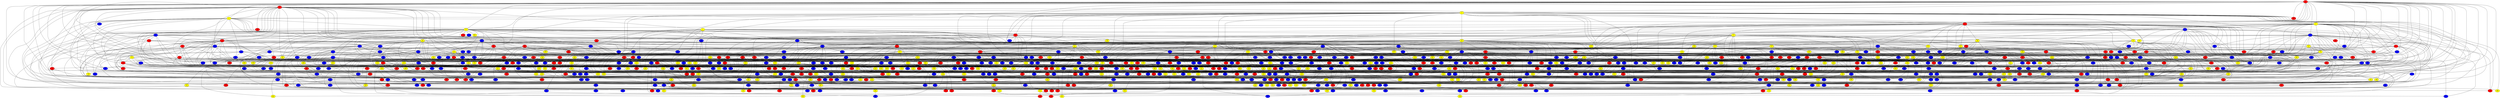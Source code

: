 graph {
0 [style = filled fillcolor = red];
1 [style = filled fillcolor = red];
2 [style = filled fillcolor = yellow];
3 [style = filled fillcolor = red];
4 [style = filled fillcolor = yellow];
5 [style = filled fillcolor = yellow];
6 [style = filled fillcolor = yellow];
7 [style = filled fillcolor = yellow];
8 [style = filled fillcolor = red];
9 [style = filled fillcolor = yellow];
10 [style = filled fillcolor = red];
11 [style = filled fillcolor = blue];
12 [style = filled fillcolor = blue];
13 [style = filled fillcolor = blue];
14 [style = filled fillcolor = yellow];
15 [style = filled fillcolor = blue];
16 [style = filled fillcolor = yellow];
17 [style = filled fillcolor = yellow];
18 [style = filled fillcolor = yellow];
19 [style = filled fillcolor = blue];
20 [style = filled fillcolor = blue];
21 [style = filled fillcolor = red];
22 [style = filled fillcolor = blue];
23 [style = filled fillcolor = blue];
24 [style = filled fillcolor = yellow];
25 [style = filled fillcolor = yellow];
26 [style = filled fillcolor = blue];
27 [style = filled fillcolor = red];
28 [style = filled fillcolor = blue];
29 [style = filled fillcolor = yellow];
30 [style = filled fillcolor = red];
31 [style = filled fillcolor = yellow];
32 [style = filled fillcolor = blue];
33 [style = filled fillcolor = red];
34 [style = filled fillcolor = blue];
35 [style = filled fillcolor = blue];
36 [style = filled fillcolor = red];
37 [style = filled fillcolor = red];
38 [style = filled fillcolor = red];
39 [style = filled fillcolor = red];
40 [style = filled fillcolor = red];
41 [style = filled fillcolor = red];
42 [style = filled fillcolor = blue];
43 [style = filled fillcolor = yellow];
44 [style = filled fillcolor = blue];
45 [style = filled fillcolor = red];
46 [style = filled fillcolor = yellow];
47 [style = filled fillcolor = red];
48 [style = filled fillcolor = blue];
49 [style = filled fillcolor = blue];
50 [style = filled fillcolor = blue];
51 [style = filled fillcolor = red];
52 [style = filled fillcolor = yellow];
53 [style = filled fillcolor = yellow];
54 [style = filled fillcolor = yellow];
55 [style = filled fillcolor = red];
56 [style = filled fillcolor = blue];
57 [style = filled fillcolor = yellow];
58 [style = filled fillcolor = blue];
59 [style = filled fillcolor = blue];
60 [style = filled fillcolor = blue];
61 [style = filled fillcolor = blue];
62 [style = filled fillcolor = blue];
63 [style = filled fillcolor = red];
64 [style = filled fillcolor = blue];
65 [style = filled fillcolor = blue];
66 [style = filled fillcolor = red];
67 [style = filled fillcolor = blue];
68 [style = filled fillcolor = red];
69 [style = filled fillcolor = red];
70 [style = filled fillcolor = blue];
71 [style = filled fillcolor = red];
72 [style = filled fillcolor = red];
73 [style = filled fillcolor = yellow];
74 [style = filled fillcolor = blue];
75 [style = filled fillcolor = blue];
76 [style = filled fillcolor = blue];
77 [style = filled fillcolor = red];
78 [style = filled fillcolor = blue];
79 [style = filled fillcolor = yellow];
80 [style = filled fillcolor = red];
81 [style = filled fillcolor = yellow];
82 [style = filled fillcolor = blue];
83 [style = filled fillcolor = blue];
84 [style = filled fillcolor = blue];
85 [style = filled fillcolor = yellow];
86 [style = filled fillcolor = red];
87 [style = filled fillcolor = blue];
88 [style = filled fillcolor = yellow];
89 [style = filled fillcolor = blue];
90 [style = filled fillcolor = blue];
91 [style = filled fillcolor = red];
92 [style = filled fillcolor = yellow];
93 [style = filled fillcolor = blue];
94 [style = filled fillcolor = red];
95 [style = filled fillcolor = yellow];
96 [style = filled fillcolor = red];
97 [style = filled fillcolor = blue];
98 [style = filled fillcolor = red];
99 [style = filled fillcolor = yellow];
100 [style = filled fillcolor = yellow];
101 [style = filled fillcolor = red];
102 [style = filled fillcolor = red];
103 [style = filled fillcolor = red];
104 [style = filled fillcolor = red];
105 [style = filled fillcolor = red];
106 [style = filled fillcolor = blue];
107 [style = filled fillcolor = blue];
108 [style = filled fillcolor = red];
109 [style = filled fillcolor = yellow];
110 [style = filled fillcolor = red];
111 [style = filled fillcolor = blue];
112 [style = filled fillcolor = blue];
113 [style = filled fillcolor = yellow];
114 [style = filled fillcolor = yellow];
115 [style = filled fillcolor = blue];
116 [style = filled fillcolor = red];
117 [style = filled fillcolor = red];
118 [style = filled fillcolor = red];
119 [style = filled fillcolor = blue];
120 [style = filled fillcolor = yellow];
121 [style = filled fillcolor = yellow];
122 [style = filled fillcolor = red];
123 [style = filled fillcolor = blue];
124 [style = filled fillcolor = blue];
125 [style = filled fillcolor = blue];
126 [style = filled fillcolor = yellow];
127 [style = filled fillcolor = yellow];
128 [style = filled fillcolor = red];
129 [style = filled fillcolor = yellow];
130 [style = filled fillcolor = yellow];
131 [style = filled fillcolor = red];
132 [style = filled fillcolor = blue];
133 [style = filled fillcolor = blue];
134 [style = filled fillcolor = red];
135 [style = filled fillcolor = blue];
136 [style = filled fillcolor = yellow];
137 [style = filled fillcolor = blue];
138 [style = filled fillcolor = blue];
139 [style = filled fillcolor = blue];
140 [style = filled fillcolor = red];
141 [style = filled fillcolor = yellow];
142 [style = filled fillcolor = red];
143 [style = filled fillcolor = blue];
144 [style = filled fillcolor = red];
145 [style = filled fillcolor = red];
146 [style = filled fillcolor = yellow];
147 [style = filled fillcolor = blue];
148 [style = filled fillcolor = red];
149 [style = filled fillcolor = blue];
150 [style = filled fillcolor = yellow];
151 [style = filled fillcolor = blue];
152 [style = filled fillcolor = yellow];
153 [style = filled fillcolor = red];
154 [style = filled fillcolor = yellow];
155 [style = filled fillcolor = red];
156 [style = filled fillcolor = blue];
157 [style = filled fillcolor = yellow];
158 [style = filled fillcolor = blue];
159 [style = filled fillcolor = blue];
160 [style = filled fillcolor = red];
161 [style = filled fillcolor = red];
162 [style = filled fillcolor = blue];
163 [style = filled fillcolor = red];
164 [style = filled fillcolor = blue];
165 [style = filled fillcolor = yellow];
166 [style = filled fillcolor = red];
167 [style = filled fillcolor = red];
168 [style = filled fillcolor = blue];
169 [style = filled fillcolor = blue];
170 [style = filled fillcolor = blue];
171 [style = filled fillcolor = red];
172 [style = filled fillcolor = blue];
173 [style = filled fillcolor = blue];
174 [style = filled fillcolor = blue];
175 [style = filled fillcolor = red];
176 [style = filled fillcolor = yellow];
177 [style = filled fillcolor = blue];
178 [style = filled fillcolor = yellow];
179 [style = filled fillcolor = red];
180 [style = filled fillcolor = blue];
181 [style = filled fillcolor = red];
182 [style = filled fillcolor = blue];
183 [style = filled fillcolor = yellow];
184 [style = filled fillcolor = blue];
185 [style = filled fillcolor = red];
186 [style = filled fillcolor = red];
187 [style = filled fillcolor = yellow];
188 [style = filled fillcolor = blue];
189 [style = filled fillcolor = yellow];
190 [style = filled fillcolor = red];
191 [style = filled fillcolor = blue];
192 [style = filled fillcolor = blue];
193 [style = filled fillcolor = yellow];
194 [style = filled fillcolor = blue];
195 [style = filled fillcolor = blue];
196 [style = filled fillcolor = yellow];
197 [style = filled fillcolor = blue];
198 [style = filled fillcolor = blue];
199 [style = filled fillcolor = red];
200 [style = filled fillcolor = blue];
201 [style = filled fillcolor = yellow];
202 [style = filled fillcolor = yellow];
203 [style = filled fillcolor = blue];
204 [style = filled fillcolor = blue];
205 [style = filled fillcolor = red];
206 [style = filled fillcolor = red];
207 [style = filled fillcolor = yellow];
208 [style = filled fillcolor = yellow];
209 [style = filled fillcolor = blue];
210 [style = filled fillcolor = red];
211 [style = filled fillcolor = red];
212 [style = filled fillcolor = blue];
213 [style = filled fillcolor = blue];
214 [style = filled fillcolor = yellow];
215 [style = filled fillcolor = red];
216 [style = filled fillcolor = red];
217 [style = filled fillcolor = yellow];
218 [style = filled fillcolor = yellow];
219 [style = filled fillcolor = red];
220 [style = filled fillcolor = yellow];
221 [style = filled fillcolor = yellow];
222 [style = filled fillcolor = red];
223 [style = filled fillcolor = red];
224 [style = filled fillcolor = blue];
225 [style = filled fillcolor = red];
226 [style = filled fillcolor = yellow];
227 [style = filled fillcolor = blue];
228 [style = filled fillcolor = yellow];
229 [style = filled fillcolor = red];
230 [style = filled fillcolor = yellow];
231 [style = filled fillcolor = red];
232 [style = filled fillcolor = red];
233 [style = filled fillcolor = red];
234 [style = filled fillcolor = red];
235 [style = filled fillcolor = red];
236 [style = filled fillcolor = yellow];
237 [style = filled fillcolor = blue];
238 [style = filled fillcolor = red];
239 [style = filled fillcolor = yellow];
240 [style = filled fillcolor = blue];
241 [style = filled fillcolor = blue];
242 [style = filled fillcolor = yellow];
243 [style = filled fillcolor = blue];
244 [style = filled fillcolor = blue];
245 [style = filled fillcolor = yellow];
246 [style = filled fillcolor = blue];
247 [style = filled fillcolor = yellow];
248 [style = filled fillcolor = blue];
249 [style = filled fillcolor = blue];
250 [style = filled fillcolor = blue];
251 [style = filled fillcolor = blue];
252 [style = filled fillcolor = yellow];
253 [style = filled fillcolor = red];
254 [style = filled fillcolor = blue];
255 [style = filled fillcolor = yellow];
256 [style = filled fillcolor = blue];
257 [style = filled fillcolor = red];
258 [style = filled fillcolor = red];
259 [style = filled fillcolor = blue];
260 [style = filled fillcolor = yellow];
261 [style = filled fillcolor = yellow];
262 [style = filled fillcolor = red];
263 [style = filled fillcolor = red];
264 [style = filled fillcolor = yellow];
265 [style = filled fillcolor = blue];
266 [style = filled fillcolor = red];
267 [style = filled fillcolor = blue];
268 [style = filled fillcolor = blue];
269 [style = filled fillcolor = blue];
270 [style = filled fillcolor = yellow];
271 [style = filled fillcolor = blue];
272 [style = filled fillcolor = red];
273 [style = filled fillcolor = blue];
274 [style = filled fillcolor = red];
275 [style = filled fillcolor = blue];
276 [style = filled fillcolor = blue];
277 [style = filled fillcolor = blue];
278 [style = filled fillcolor = blue];
279 [style = filled fillcolor = blue];
280 [style = filled fillcolor = yellow];
281 [style = filled fillcolor = red];
282 [style = filled fillcolor = yellow];
283 [style = filled fillcolor = blue];
284 [style = filled fillcolor = blue];
285 [style = filled fillcolor = blue];
286 [style = filled fillcolor = blue];
287 [style = filled fillcolor = blue];
288 [style = filled fillcolor = blue];
289 [style = filled fillcolor = yellow];
290 [style = filled fillcolor = yellow];
291 [style = filled fillcolor = blue];
292 [style = filled fillcolor = yellow];
293 [style = filled fillcolor = blue];
294 [style = filled fillcolor = red];
295 [style = filled fillcolor = blue];
296 [style = filled fillcolor = red];
297 [style = filled fillcolor = blue];
298 [style = filled fillcolor = red];
299 [style = filled fillcolor = yellow];
300 [style = filled fillcolor = blue];
301 [style = filled fillcolor = blue];
302 [style = filled fillcolor = yellow];
303 [style = filled fillcolor = red];
304 [style = filled fillcolor = yellow];
305 [style = filled fillcolor = yellow];
306 [style = filled fillcolor = blue];
307 [style = filled fillcolor = red];
308 [style = filled fillcolor = red];
309 [style = filled fillcolor = blue];
310 [style = filled fillcolor = red];
311 [style = filled fillcolor = blue];
312 [style = filled fillcolor = yellow];
313 [style = filled fillcolor = red];
314 [style = filled fillcolor = red];
315 [style = filled fillcolor = yellow];
316 [style = filled fillcolor = blue];
317 [style = filled fillcolor = blue];
318 [style = filled fillcolor = yellow];
319 [style = filled fillcolor = blue];
320 [style = filled fillcolor = red];
321 [style = filled fillcolor = red];
322 [style = filled fillcolor = yellow];
323 [style = filled fillcolor = blue];
324 [style = filled fillcolor = yellow];
325 [style = filled fillcolor = blue];
326 [style = filled fillcolor = red];
327 [style = filled fillcolor = blue];
328 [style = filled fillcolor = blue];
329 [style = filled fillcolor = yellow];
330 [style = filled fillcolor = yellow];
331 [style = filled fillcolor = yellow];
332 [style = filled fillcolor = blue];
333 [style = filled fillcolor = blue];
334 [style = filled fillcolor = red];
335 [style = filled fillcolor = blue];
336 [style = filled fillcolor = red];
337 [style = filled fillcolor = blue];
338 [style = filled fillcolor = red];
339 [style = filled fillcolor = yellow];
340 [style = filled fillcolor = yellow];
341 [style = filled fillcolor = blue];
342 [style = filled fillcolor = yellow];
343 [style = filled fillcolor = red];
344 [style = filled fillcolor = red];
345 [style = filled fillcolor = blue];
346 [style = filled fillcolor = yellow];
347 [style = filled fillcolor = blue];
348 [style = filled fillcolor = red];
349 [style = filled fillcolor = red];
350 [style = filled fillcolor = red];
351 [style = filled fillcolor = yellow];
352 [style = filled fillcolor = yellow];
353 [style = filled fillcolor = red];
354 [style = filled fillcolor = blue];
355 [style = filled fillcolor = red];
356 [style = filled fillcolor = yellow];
357 [style = filled fillcolor = yellow];
358 [style = filled fillcolor = red];
359 [style = filled fillcolor = yellow];
360 [style = filled fillcolor = red];
361 [style = filled fillcolor = red];
362 [style = filled fillcolor = blue];
363 [style = filled fillcolor = red];
364 [style = filled fillcolor = blue];
365 [style = filled fillcolor = blue];
366 [style = filled fillcolor = yellow];
367 [style = filled fillcolor = blue];
368 [style = filled fillcolor = blue];
369 [style = filled fillcolor = red];
370 [style = filled fillcolor = yellow];
371 [style = filled fillcolor = blue];
372 [style = filled fillcolor = yellow];
373 [style = filled fillcolor = blue];
374 [style = filled fillcolor = blue];
375 [style = filled fillcolor = red];
376 [style = filled fillcolor = blue];
377 [style = filled fillcolor = blue];
378 [style = filled fillcolor = blue];
379 [style = filled fillcolor = blue];
380 [style = filled fillcolor = blue];
381 [style = filled fillcolor = blue];
382 [style = filled fillcolor = blue];
383 [style = filled fillcolor = blue];
384 [style = filled fillcolor = blue];
385 [style = filled fillcolor = blue];
386 [style = filled fillcolor = red];
387 [style = filled fillcolor = red];
388 [style = filled fillcolor = blue];
389 [style = filled fillcolor = yellow];
390 [style = filled fillcolor = blue];
391 [style = filled fillcolor = red];
392 [style = filled fillcolor = yellow];
393 [style = filled fillcolor = yellow];
394 [style = filled fillcolor = red];
395 [style = filled fillcolor = blue];
396 [style = filled fillcolor = red];
397 [style = filled fillcolor = yellow];
398 [style = filled fillcolor = yellow];
399 [style = filled fillcolor = blue];
400 [style = filled fillcolor = yellow];
401 [style = filled fillcolor = blue];
402 [style = filled fillcolor = yellow];
403 [style = filled fillcolor = blue];
404 [style = filled fillcolor = blue];
405 [style = filled fillcolor = blue];
406 [style = filled fillcolor = red];
407 [style = filled fillcolor = red];
408 [style = filled fillcolor = yellow];
409 [style = filled fillcolor = blue];
410 [style = filled fillcolor = yellow];
411 [style = filled fillcolor = red];
412 [style = filled fillcolor = red];
413 [style = filled fillcolor = red];
414 [style = filled fillcolor = yellow];
415 [style = filled fillcolor = yellow];
416 [style = filled fillcolor = red];
417 [style = filled fillcolor = blue];
418 [style = filled fillcolor = blue];
419 [style = filled fillcolor = red];
420 [style = filled fillcolor = yellow];
421 [style = filled fillcolor = blue];
422 [style = filled fillcolor = yellow];
423 [style = filled fillcolor = blue];
424 [style = filled fillcolor = blue];
425 [style = filled fillcolor = blue];
426 [style = filled fillcolor = blue];
427 [style = filled fillcolor = blue];
428 [style = filled fillcolor = blue];
429 [style = filled fillcolor = blue];
430 [style = filled fillcolor = red];
431 [style = filled fillcolor = yellow];
432 [style = filled fillcolor = yellow];
433 [style = filled fillcolor = red];
434 [style = filled fillcolor = red];
435 [style = filled fillcolor = yellow];
436 [style = filled fillcolor = blue];
437 [style = filled fillcolor = red];
438 [style = filled fillcolor = blue];
439 [style = filled fillcolor = blue];
440 [style = filled fillcolor = blue];
441 [style = filled fillcolor = red];
442 [style = filled fillcolor = blue];
443 [style = filled fillcolor = red];
444 [style = filled fillcolor = yellow];
445 [style = filled fillcolor = blue];
446 [style = filled fillcolor = red];
447 [style = filled fillcolor = blue];
448 [style = filled fillcolor = red];
449 [style = filled fillcolor = blue];
450 [style = filled fillcolor = red];
451 [style = filled fillcolor = blue];
452 [style = filled fillcolor = red];
453 [style = filled fillcolor = blue];
454 [style = filled fillcolor = yellow];
455 [style = filled fillcolor = red];
456 [style = filled fillcolor = blue];
457 [style = filled fillcolor = red];
458 [style = filled fillcolor = yellow];
459 [style = filled fillcolor = blue];
460 [style = filled fillcolor = yellow];
461 [style = filled fillcolor = blue];
462 [style = filled fillcolor = blue];
463 [style = filled fillcolor = blue];
464 [style = filled fillcolor = blue];
465 [style = filled fillcolor = yellow];
466 [style = filled fillcolor = blue];
467 [style = filled fillcolor = yellow];
468 [style = filled fillcolor = blue];
469 [style = filled fillcolor = yellow];
470 [style = filled fillcolor = blue];
471 [style = filled fillcolor = blue];
472 [style = filled fillcolor = blue];
473 [style = filled fillcolor = blue];
474 [style = filled fillcolor = blue];
475 [style = filled fillcolor = blue];
476 [style = filled fillcolor = yellow];
477 [style = filled fillcolor = yellow];
478 [style = filled fillcolor = blue];
479 [style = filled fillcolor = blue];
480 [style = filled fillcolor = yellow];
481 [style = filled fillcolor = blue];
482 [style = filled fillcolor = blue];
483 [style = filled fillcolor = yellow];
484 [style = filled fillcolor = blue];
485 [style = filled fillcolor = blue];
486 [style = filled fillcolor = blue];
487 [style = filled fillcolor = blue];
488 [style = filled fillcolor = red];
489 [style = filled fillcolor = blue];
490 [style = filled fillcolor = blue];
491 [style = filled fillcolor = yellow];
492 [style = filled fillcolor = yellow];
493 [style = filled fillcolor = red];
494 [style = filled fillcolor = blue];
495 [style = filled fillcolor = yellow];
496 [style = filled fillcolor = blue];
497 [style = filled fillcolor = blue];
498 [style = filled fillcolor = red];
499 [style = filled fillcolor = blue];
500 [style = filled fillcolor = yellow];
501 [style = filled fillcolor = blue];
502 [style = filled fillcolor = yellow];
503 [style = filled fillcolor = red];
504 [style = filled fillcolor = yellow];
505 [style = filled fillcolor = yellow];
506 [style = filled fillcolor = yellow];
507 [style = filled fillcolor = yellow];
508 [style = filled fillcolor = blue];
509 [style = filled fillcolor = blue];
510 [style = filled fillcolor = blue];
511 [style = filled fillcolor = yellow];
512 [style = filled fillcolor = yellow];
513 [style = filled fillcolor = blue];
514 [style = filled fillcolor = blue];
515 [style = filled fillcolor = yellow];
516 [style = filled fillcolor = red];
517 [style = filled fillcolor = blue];
518 [style = filled fillcolor = blue];
519 [style = filled fillcolor = blue];
520 [style = filled fillcolor = blue];
521 [style = filled fillcolor = yellow];
522 [style = filled fillcolor = yellow];
523 [style = filled fillcolor = blue];
524 [style = filled fillcolor = yellow];
525 [style = filled fillcolor = red];
526 [style = filled fillcolor = red];
527 [style = filled fillcolor = yellow];
528 [style = filled fillcolor = yellow];
529 [style = filled fillcolor = blue];
530 [style = filled fillcolor = red];
531 [style = filled fillcolor = yellow];
532 [style = filled fillcolor = blue];
533 [style = filled fillcolor = blue];
534 [style = filled fillcolor = red];
535 [style = filled fillcolor = red];
536 [style = filled fillcolor = yellow];
537 [style = filled fillcolor = yellow];
538 [style = filled fillcolor = red];
539 [style = filled fillcolor = red];
540 [style = filled fillcolor = blue];
541 [style = filled fillcolor = yellow];
542 [style = filled fillcolor = blue];
543 [style = filled fillcolor = yellow];
544 [style = filled fillcolor = yellow];
545 [style = filled fillcolor = blue];
546 [style = filled fillcolor = blue];
547 [style = filled fillcolor = blue];
548 [style = filled fillcolor = blue];
549 [style = filled fillcolor = red];
550 [style = filled fillcolor = blue];
551 [style = filled fillcolor = red];
552 [style = filled fillcolor = blue];
553 [style = filled fillcolor = blue];
554 [style = filled fillcolor = red];
555 [style = filled fillcolor = blue];
556 [style = filled fillcolor = blue];
557 [style = filled fillcolor = yellow];
558 [style = filled fillcolor = blue];
559 [style = filled fillcolor = red];
560 [style = filled fillcolor = blue];
561 [style = filled fillcolor = yellow];
562 [style = filled fillcolor = blue];
563 [style = filled fillcolor = blue];
564 [style = filled fillcolor = blue];
565 [style = filled fillcolor = yellow];
566 [style = filled fillcolor = yellow];
567 [style = filled fillcolor = blue];
568 [style = filled fillcolor = yellow];
569 [style = filled fillcolor = blue];
570 [style = filled fillcolor = blue];
571 [style = filled fillcolor = red];
572 [style = filled fillcolor = blue];
573 [style = filled fillcolor = blue];
574 [style = filled fillcolor = blue];
575 [style = filled fillcolor = blue];
576 [style = filled fillcolor = blue];
577 [style = filled fillcolor = blue];
578 [style = filled fillcolor = red];
579 [style = filled fillcolor = yellow];
580 [style = filled fillcolor = blue];
581 [style = filled fillcolor = yellow];
582 [style = filled fillcolor = blue];
583 [style = filled fillcolor = red];
584 [style = filled fillcolor = red];
585 [style = filled fillcolor = blue];
586 [style = filled fillcolor = yellow];
587 [style = filled fillcolor = red];
588 [style = filled fillcolor = red];
589 [style = filled fillcolor = red];
590 [style = filled fillcolor = blue];
591 [style = filled fillcolor = blue];
592 [style = filled fillcolor = blue];
593 [style = filled fillcolor = red];
594 [style = filled fillcolor = blue];
595 [style = filled fillcolor = red];
596 [style = filled fillcolor = blue];
597 [style = filled fillcolor = blue];
598 [style = filled fillcolor = red];
599 [style = filled fillcolor = yellow];
600 [style = filled fillcolor = blue];
601 [style = filled fillcolor = yellow];
602 [style = filled fillcolor = yellow];
603 [style = filled fillcolor = blue];
604 [style = filled fillcolor = yellow];
605 [style = filled fillcolor = blue];
606 [style = filled fillcolor = blue];
607 [style = filled fillcolor = blue];
608 [style = filled fillcolor = red];
609 [style = filled fillcolor = blue];
610 [style = filled fillcolor = blue];
611 [style = filled fillcolor = blue];
612 [style = filled fillcolor = yellow];
613 [style = filled fillcolor = red];
614 [style = filled fillcolor = blue];
615 [style = filled fillcolor = yellow];
616 [style = filled fillcolor = blue];
617 [style = filled fillcolor = blue];
618 [style = filled fillcolor = red];
619 [style = filled fillcolor = yellow];
620 [style = filled fillcolor = red];
621 [style = filled fillcolor = yellow];
622 [style = filled fillcolor = blue];
623 [style = filled fillcolor = red];
624 [style = filled fillcolor = yellow];
625 [style = filled fillcolor = blue];
626 [style = filled fillcolor = yellow];
627 [style = filled fillcolor = red];
628 [style = filled fillcolor = red];
629 [style = filled fillcolor = blue];
630 [style = filled fillcolor = yellow];
631 [style = filled fillcolor = red];
632 [style = filled fillcolor = blue];
633 [style = filled fillcolor = yellow];
634 [style = filled fillcolor = red];
635 [style = filled fillcolor = blue];
636 [style = filled fillcolor = red];
637 [style = filled fillcolor = blue];
638 [style = filled fillcolor = yellow];
639 [style = filled fillcolor = red];
640 [style = filled fillcolor = red];
641 [style = filled fillcolor = yellow];
642 [style = filled fillcolor = blue];
643 [style = filled fillcolor = yellow];
644 [style = filled fillcolor = red];
645 [style = filled fillcolor = blue];
646 [style = filled fillcolor = blue];
647 [style = filled fillcolor = yellow];
648 [style = filled fillcolor = blue];
649 [style = filled fillcolor = red];
650 [style = filled fillcolor = yellow];
651 [style = filled fillcolor = blue];
652 [style = filled fillcolor = red];
653 [style = filled fillcolor = blue];
654 [style = filled fillcolor = blue];
655 [style = filled fillcolor = yellow];
656 [style = filled fillcolor = red];
657 [style = filled fillcolor = blue];
658 [style = filled fillcolor = blue];
659 [style = filled fillcolor = blue];
660 [style = filled fillcolor = blue];
661 [style = filled fillcolor = yellow];
662 [style = filled fillcolor = blue];
663 [style = filled fillcolor = yellow];
664 [style = filled fillcolor = blue];
665 [style = filled fillcolor = yellow];
666 [style = filled fillcolor = blue];
667 [style = filled fillcolor = blue];
668 [style = filled fillcolor = red];
669 [style = filled fillcolor = yellow];
670 [style = filled fillcolor = blue];
671 [style = filled fillcolor = red];
672 [style = filled fillcolor = yellow];
673 [style = filled fillcolor = red];
674 [style = filled fillcolor = red];
675 [style = filled fillcolor = yellow];
676 [style = filled fillcolor = red];
677 [style = filled fillcolor = blue];
678 [style = filled fillcolor = red];
679 [style = filled fillcolor = yellow];
680 [style = filled fillcolor = blue];
681 [style = filled fillcolor = red];
682 [style = filled fillcolor = red];
683 [style = filled fillcolor = red];
684 [style = filled fillcolor = yellow];
685 [style = filled fillcolor = yellow];
686 [style = filled fillcolor = red];
687 [style = filled fillcolor = blue];
688 [style = filled fillcolor = blue];
689 [style = filled fillcolor = blue];
690 [style = filled fillcolor = blue];
691 [style = filled fillcolor = yellow];
692 [style = filled fillcolor = red];
693 [style = filled fillcolor = yellow];
694 [style = filled fillcolor = yellow];
695 [style = filled fillcolor = blue];
696 [style = filled fillcolor = blue];
697 [style = filled fillcolor = red];
698 [style = filled fillcolor = red];
699 [style = filled fillcolor = blue];
700 [style = filled fillcolor = yellow];
701 [style = filled fillcolor = red];
702 [style = filled fillcolor = red];
703 [style = filled fillcolor = yellow];
704 [style = filled fillcolor = red];
705 [style = filled fillcolor = blue];
706 [style = filled fillcolor = blue];
707 [style = filled fillcolor = red];
708 [style = filled fillcolor = blue];
709 [style = filled fillcolor = yellow];
710 [style = filled fillcolor = blue];
711 [style = filled fillcolor = red];
712 [style = filled fillcolor = blue];
713 [style = filled fillcolor = yellow];
714 [style = filled fillcolor = red];
715 [style = filled fillcolor = blue];
716 [style = filled fillcolor = red];
717 [style = filled fillcolor = red];
718 [style = filled fillcolor = blue];
719 [style = filled fillcolor = yellow];
720 [style = filled fillcolor = blue];
721 [style = filled fillcolor = blue];
722 [style = filled fillcolor = red];
723 [style = filled fillcolor = blue];
724 [style = filled fillcolor = yellow];
725 [style = filled fillcolor = blue];
726 [style = filled fillcolor = blue];
727 [style = filled fillcolor = yellow];
728 [style = filled fillcolor = blue];
729 [style = filled fillcolor = blue];
730 [style = filled fillcolor = blue];
731 [style = filled fillcolor = blue];
732 [style = filled fillcolor = blue];
733 [style = filled fillcolor = yellow];
734 [style = filled fillcolor = yellow];
735 [style = filled fillcolor = blue];
736 [style = filled fillcolor = blue];
737 [style = filled fillcolor = blue];
738 [style = filled fillcolor = red];
739 [style = filled fillcolor = blue];
740 [style = filled fillcolor = blue];
741 [style = filled fillcolor = yellow];
742 [style = filled fillcolor = blue];
743 [style = filled fillcolor = blue];
744 [style = filled fillcolor = yellow];
745 [style = filled fillcolor = red];
746 [style = filled fillcolor = blue];
747 [style = filled fillcolor = yellow];
748 [style = filled fillcolor = red];
749 [style = filled fillcolor = blue];
750 [style = filled fillcolor = yellow];
751 [style = filled fillcolor = blue];
752 [style = filled fillcolor = blue];
753 [style = filled fillcolor = blue];
754 [style = filled fillcolor = red];
755 [style = filled fillcolor = blue];
756 [style = filled fillcolor = red];
757 [style = filled fillcolor = yellow];
758 [style = filled fillcolor = blue];
759 [style = filled fillcolor = blue];
760 [style = filled fillcolor = yellow];
761 [style = filled fillcolor = blue];
762 [style = filled fillcolor = red];
763 [style = filled fillcolor = yellow];
764 [style = filled fillcolor = yellow];
765 [style = filled fillcolor = yellow];
766 [style = filled fillcolor = yellow];
767 [style = filled fillcolor = yellow];
768 [style = filled fillcolor = blue];
769 [style = filled fillcolor = red];
770 [style = filled fillcolor = blue];
771 [style = filled fillcolor = yellow];
772 [style = filled fillcolor = red];
773 [style = filled fillcolor = blue];
774 [style = filled fillcolor = red];
775 [style = filled fillcolor = yellow];
776 [style = filled fillcolor = yellow];
777 [style = filled fillcolor = red];
778 [style = filled fillcolor = red];
779 [style = filled fillcolor = blue];
780 [style = filled fillcolor = red];
781 [style = filled fillcolor = yellow];
782 [style = filled fillcolor = yellow];
783 [style = filled fillcolor = red];
784 [style = filled fillcolor = yellow];
785 [style = filled fillcolor = yellow];
786 [style = filled fillcolor = red];
787 [style = filled fillcolor = red];
788 [style = filled fillcolor = red];
789 [style = filled fillcolor = blue];
790 [style = filled fillcolor = red];
791 [style = filled fillcolor = blue];
792 [style = filled fillcolor = blue];
793 [style = filled fillcolor = blue];
794 [style = filled fillcolor = blue];
795 [style = filled fillcolor = yellow];
796 [style = filled fillcolor = red];
797 [style = filled fillcolor = yellow];
798 [style = filled fillcolor = yellow];
799 [style = filled fillcolor = yellow];
800 [style = filled fillcolor = red];
801 [style = filled fillcolor = blue];
802 [style = filled fillcolor = yellow];
803 [style = filled fillcolor = red];
804 [style = filled fillcolor = blue];
805 [style = filled fillcolor = yellow];
806 [style = filled fillcolor = yellow];
807 [style = filled fillcolor = red];
808 [style = filled fillcolor = blue];
809 [style = filled fillcolor = yellow];
810 [style = filled fillcolor = red];
811 [style = filled fillcolor = red];
812 [style = filled fillcolor = blue];
813 [style = filled fillcolor = red];
814 [style = filled fillcolor = blue];
815 [style = filled fillcolor = blue];
816 [style = filled fillcolor = yellow];
817 [style = filled fillcolor = yellow];
818 [style = filled fillcolor = blue];
819 [style = filled fillcolor = red];
820 [style = filled fillcolor = red];
821 [style = filled fillcolor = blue];
822 [style = filled fillcolor = blue];
823 [style = filled fillcolor = yellow];
824 [style = filled fillcolor = blue];
825 [style = filled fillcolor = blue];
826 [style = filled fillcolor = blue];
827 [style = filled fillcolor = blue];
828 [style = filled fillcolor = blue];
829 [style = filled fillcolor = blue];
830 [style = filled fillcolor = red];
831 [style = filled fillcolor = blue];
832 [style = filled fillcolor = blue];
833 [style = filled fillcolor = blue];
834 [style = filled fillcolor = yellow];
835 [style = filled fillcolor = red];
836 [style = filled fillcolor = blue];
837 [style = filled fillcolor = blue];
838 [style = filled fillcolor = red];
839 [style = filled fillcolor = blue];
840 [style = filled fillcolor = red];
841 [style = filled fillcolor = blue];
842 [style = filled fillcolor = blue];
843 [style = filled fillcolor = yellow];
844 [style = filled fillcolor = yellow];
845 [style = filled fillcolor = red];
846 [style = filled fillcolor = red];
847 [style = filled fillcolor = red];
848 [style = filled fillcolor = blue];
0 -- 5;
0 -- 6;
0 -- 13;
0 -- 21;
0 -- 22;
0 -- 40;
0 -- 41;
0 -- 51;
0 -- 53;
0 -- 58;
0 -- 59;
0 -- 67;
0 -- 91;
0 -- 110;
0 -- 112;
0 -- 131;
0 -- 171;
0 -- 219;
0 -- 280;
0 -- 293;
0 -- 325;
0 -- 335;
0 -- 358;
0 -- 370;
0 -- 373;
0 -- 381;
0 -- 404;
0 -- 522;
0 -- 555;
0 -- 585;
0 -- 595;
0 -- 640;
0 -- 670;
0 -- 684;
0 -- 4;
0 -- 3;
0 -- 2;
0 -- 1;
0 -- 703;
0 -- 752;
1 -- 2;
1 -- 3;
1 -- 4;
1 -- 7;
1 -- 8;
1 -- 10;
1 -- 19;
1 -- 23;
1 -- 36;
1 -- 38;
1 -- 77;
1 -- 79;
1 -- 83;
1 -- 85;
1 -- 166;
1 -- 170;
1 -- 179;
1 -- 187;
1 -- 197;
1 -- 241;
1 -- 249;
1 -- 253;
1 -- 398;
1 -- 405;
1 -- 458;
1 -- 470;
1 -- 483;
1 -- 616;
1 -- 668;
1 -- 738;
1 -- 741;
1 -- 772;
1 -- 812;
1 -- 838;
2 -- 3;
2 -- 4;
2 -- 5;
2 -- 6;
2 -- 13;
2 -- 16;
2 -- 18;
2 -- 21;
2 -- 27;
2 -- 33;
2 -- 43;
2 -- 82;
2 -- 98;
2 -- 147;
2 -- 149;
2 -- 154;
2 -- 163;
2 -- 207;
2 -- 212;
2 -- 213;
2 -- 250;
2 -- 254;
2 -- 318;
2 -- 334;
2 -- 347;
2 -- 350;
2 -- 358;
2 -- 388;
2 -- 396;
2 -- 481;
2 -- 508;
2 -- 518;
2 -- 574;
2 -- 586;
2 -- 671;
3 -- 12;
3 -- 24;
3 -- 25;
3 -- 29;
3 -- 31;
3 -- 44;
3 -- 47;
3 -- 52;
3 -- 70;
3 -- 97;
3 -- 110;
3 -- 121;
3 -- 139;
3 -- 142;
3 -- 182;
3 -- 235;
3 -- 247;
3 -- 255;
3 -- 289;
3 -- 322;
3 -- 440;
3 -- 482;
3 -- 501;
3 -- 515;
3 -- 645;
3 -- 650;
3 -- 673;
3 -- 675;
4 -- 5;
4 -- 6;
4 -- 15;
4 -- 16;
4 -- 42;
4 -- 52;
4 -- 60;
4 -- 78;
4 -- 181;
4 -- 210;
4 -- 215;
4 -- 222;
4 -- 342;
4 -- 451;
4 -- 731;
4 -- 792;
4 -- 800;
5 -- 7;
5 -- 9;
5 -- 12;
5 -- 22;
5 -- 73;
5 -- 91;
5 -- 105;
5 -- 136;
5 -- 157;
5 -- 186;
5 -- 197;
5 -- 243;
5 -- 369;
5 -- 389;
5 -- 408;
5 -- 415;
5 -- 443;
5 -- 514;
5 -- 521;
5 -- 551;
5 -- 581;
5 -- 698;
5 -- 730;
5 -- 778;
5 -- 848;
6 -- 8;
6 -- 21;
6 -- 23;
6 -- 24;
6 -- 26;
6 -- 27;
6 -- 28;
6 -- 41;
6 -- 50;
6 -- 53;
6 -- 59;
6 -- 62;
6 -- 63;
6 -- 70;
6 -- 71;
6 -- 81;
6 -- 85;
6 -- 132;
6 -- 160;
6 -- 186;
6 -- 234;
6 -- 247;
6 -- 253;
6 -- 299;
6 -- 306;
6 -- 433;
6 -- 457;
6 -- 501;
6 -- 517;
6 -- 633;
6 -- 644;
6 -- 651;
6 -- 708;
6 -- 711;
6 -- 758;
6 -- 802;
6 -- 822;
7 -- 10;
7 -- 11;
7 -- 15;
7 -- 17;
7 -- 18;
7 -- 28;
7 -- 32;
7 -- 44;
7 -- 153;
7 -- 162;
7 -- 309;
7 -- 345;
7 -- 432;
7 -- 469;
8 -- 9;
8 -- 19;
8 -- 36;
8 -- 48;
8 -- 75;
8 -- 119;
8 -- 154;
8 -- 167;
8 -- 181;
8 -- 200;
8 -- 445;
8 -- 448;
8 -- 485;
8 -- 517;
8 -- 534;
8 -- 539;
8 -- 587;
8 -- 597;
8 -- 622;
8 -- 637;
8 -- 726;
9 -- 20;
9 -- 187;
9 -- 259;
9 -- 283;
9 -- 422;
9 -- 500;
9 -- 573;
9 -- 599;
10 -- 22;
10 -- 42;
10 -- 43;
10 -- 150;
10 -- 278;
10 -- 746;
11 -- 231;
11 -- 385;
11 -- 732;
11 -- 789;
12 -- 17;
12 -- 18;
12 -- 32;
12 -- 40;
12 -- 48;
12 -- 63;
12 -- 69;
12 -- 74;
12 -- 127;
12 -- 196;
12 -- 201;
12 -- 264;
12 -- 307;
12 -- 341;
12 -- 353;
12 -- 522;
12 -- 687;
12 -- 713;
12 -- 778;
12 -- 808;
12 -- 840;
12 -- 842;
13 -- 14;
13 -- 30;
13 -- 38;
13 -- 66;
13 -- 73;
13 -- 88;
13 -- 97;
13 -- 106;
13 -- 112;
13 -- 125;
13 -- 130;
13 -- 146;
13 -- 148;
13 -- 205;
13 -- 208;
13 -- 229;
13 -- 297;
13 -- 308;
13 -- 323;
13 -- 327;
13 -- 345;
13 -- 378;
13 -- 407;
13 -- 423;
13 -- 652;
13 -- 712;
14 -- 73;
14 -- 87;
14 -- 119;
14 -- 151;
14 -- 371;
14 -- 464;
14 -- 540;
14 -- 554;
15 -- 19;
15 -- 38;
15 -- 67;
15 -- 135;
15 -- 137;
15 -- 159;
15 -- 304;
15 -- 325;
15 -- 531;
15 -- 556;
15 -- 613;
15 -- 660;
15 -- 793;
15 -- 799;
16 -- 26;
16 -- 30;
16 -- 60;
16 -- 79;
16 -- 88;
16 -- 90;
16 -- 107;
16 -- 190;
16 -- 213;
16 -- 240;
16 -- 285;
16 -- 338;
16 -- 491;
16 -- 508;
16 -- 515;
16 -- 564;
16 -- 617;
16 -- 783;
16 -- 814;
17 -- 23;
17 -- 25;
17 -- 52;
17 -- 53;
17 -- 55;
17 -- 76;
17 -- 83;
17 -- 108;
17 -- 116;
17 -- 126;
17 -- 132;
17 -- 226;
17 -- 233;
17 -- 267;
17 -- 292;
17 -- 306;
17 -- 386;
17 -- 396;
17 -- 449;
17 -- 524;
17 -- 618;
17 -- 846;
18 -- 30;
18 -- 34;
18 -- 37;
18 -- 39;
18 -- 49;
18 -- 58;
18 -- 59;
18 -- 82;
18 -- 113;
18 -- 129;
18 -- 133;
18 -- 179;
18 -- 183;
18 -- 202;
18 -- 215;
18 -- 311;
18 -- 326;
18 -- 344;
18 -- 367;
18 -- 379;
18 -- 443;
18 -- 468;
18 -- 496;
18 -- 515;
18 -- 630;
18 -- 705;
18 -- 716;
19 -- 50;
19 -- 81;
19 -- 127;
19 -- 148;
19 -- 161;
19 -- 223;
19 -- 284;
19 -- 305;
19 -- 319;
19 -- 392;
19 -- 509;
19 -- 570;
19 -- 582;
19 -- 589;
19 -- 627;
19 -- 766;
20 -- 69;
20 -- 147;
20 -- 628;
21 -- 63;
21 -- 93;
21 -- 212;
21 -- 228;
21 -- 499;
21 -- 529;
21 -- 630;
21 -- 639;
21 -- 747;
21 -- 847;
22 -- 34;
22 -- 300;
23 -- 36;
23 -- 41;
23 -- 68;
23 -- 80;
23 -- 84;
23 -- 140;
23 -- 180;
23 -- 401;
23 -- 465;
23 -- 519;
23 -- 542;
23 -- 629;
24 -- 82;
24 -- 225;
24 -- 319;
24 -- 336;
24 -- 362;
24 -- 475;
24 -- 482;
24 -- 549;
24 -- 609;
24 -- 697;
25 -- 89;
25 -- 222;
25 -- 252;
25 -- 502;
25 -- 598;
25 -- 645;
26 -- 104;
26 -- 113;
26 -- 131;
26 -- 170;
26 -- 189;
26 -- 350;
26 -- 444;
26 -- 490;
26 -- 566;
26 -- 643;
26 -- 703;
26 -- 756;
27 -- 32;
27 -- 46;
27 -- 48;
27 -- 61;
27 -- 74;
27 -- 144;
27 -- 157;
27 -- 257;
27 -- 262;
27 -- 267;
27 -- 268;
27 -- 313;
27 -- 528;
27 -- 612;
27 -- 664;
27 -- 677;
28 -- 33;
28 -- 54;
28 -- 124;
28 -- 161;
28 -- 228;
28 -- 236;
28 -- 248;
28 -- 276;
28 -- 281;
28 -- 284;
28 -- 387;
28 -- 556;
28 -- 592;
29 -- 35;
29 -- 45;
29 -- 54;
29 -- 55;
29 -- 64;
29 -- 308;
29 -- 339;
29 -- 355;
29 -- 382;
29 -- 397;
29 -- 447;
29 -- 556;
29 -- 649;
29 -- 660;
29 -- 817;
30 -- 92;
30 -- 135;
30 -- 147;
30 -- 231;
30 -- 241;
30 -- 254;
30 -- 256;
30 -- 261;
30 -- 276;
30 -- 295;
30 -- 311;
30 -- 375;
30 -- 458;
30 -- 511;
30 -- 525;
30 -- 692;
30 -- 701;
31 -- 43;
31 -- 57;
31 -- 72;
31 -- 120;
31 -- 128;
31 -- 168;
31 -- 205;
31 -- 219;
31 -- 220;
31 -- 255;
31 -- 260;
31 -- 307;
31 -- 316;
31 -- 357;
31 -- 398;
31 -- 477;
31 -- 571;
31 -- 669;
31 -- 705;
31 -- 755;
31 -- 805;
32 -- 37;
32 -- 57;
32 -- 121;
32 -- 133;
32 -- 141;
32 -- 143;
32 -- 160;
32 -- 278;
32 -- 360;
32 -- 691;
32 -- 812;
33 -- 98;
33 -- 191;
33 -- 204;
33 -- 403;
33 -- 423;
33 -- 507;
33 -- 514;
33 -- 579;
33 -- 614;
33 -- 623;
33 -- 739;
34 -- 111;
34 -- 335;
34 -- 406;
34 -- 415;
34 -- 560;
34 -- 562;
34 -- 613;
34 -- 642;
34 -- 811;
35 -- 94;
35 -- 115;
35 -- 162;
35 -- 169;
35 -- 367;
35 -- 446;
35 -- 635;
35 -- 721;
35 -- 750;
36 -- 163;
36 -- 220;
36 -- 258;
36 -- 654;
36 -- 655;
36 -- 829;
37 -- 103;
37 -- 116;
37 -- 127;
37 -- 141;
37 -- 174;
37 -- 217;
37 -- 342;
37 -- 343;
37 -- 487;
37 -- 493;
38 -- 39;
38 -- 106;
38 -- 275;
38 -- 387;
38 -- 547;
38 -- 656;
38 -- 680;
39 -- 91;
39 -- 100;
39 -- 120;
39 -- 166;
39 -- 337;
39 -- 499;
39 -- 843;
39 -- 845;
40 -- 126;
40 -- 166;
40 -- 240;
40 -- 434;
40 -- 488;
40 -- 582;
40 -- 632;
40 -- 749;
41 -- 45;
41 -- 50;
41 -- 60;
41 -- 64;
41 -- 272;
41 -- 331;
41 -- 427;
41 -- 466;
41 -- 510;
41 -- 578;
41 -- 765;
41 -- 774;
41 -- 784;
42 -- 261;
42 -- 317;
42 -- 385;
42 -- 445;
42 -- 530;
42 -- 723;
42 -- 836;
43 -- 45;
43 -- 51;
43 -- 80;
43 -- 101;
43 -- 108;
43 -- 117;
43 -- 123;
43 -- 169;
43 -- 408;
43 -- 464;
43 -- 637;
43 -- 724;
43 -- 798;
43 -- 834;
44 -- 56;
44 -- 145;
44 -- 171;
44 -- 337;
44 -- 439;
44 -- 498;
44 -- 762;
45 -- 158;
45 -- 210;
45 -- 323;
45 -- 350;
45 -- 352;
46 -- 58;
46 -- 90;
46 -- 102;
46 -- 138;
46 -- 168;
46 -- 285;
47 -- 184;
47 -- 239;
47 -- 242;
48 -- 93;
48 -- 199;
48 -- 218;
48 -- 246;
48 -- 278;
48 -- 296;
48 -- 315;
48 -- 347;
48 -- 417;
48 -- 421;
48 -- 610;
48 -- 647;
48 -- 722;
48 -- 738;
48 -- 791;
49 -- 56;
49 -- 137;
49 -- 153;
49 -- 178;
49 -- 184;
49 -- 191;
49 -- 242;
49 -- 251;
49 -- 463;
49 -- 534;
49 -- 612;
49 -- 720;
49 -- 734;
50 -- 135;
50 -- 226;
50 -- 237;
50 -- 310;
50 -- 416;
50 -- 506;
50 -- 587;
51 -- 85;
51 -- 86;
51 -- 427;
52 -- 56;
52 -- 86;
52 -- 93;
52 -- 111;
52 -- 118;
52 -- 168;
52 -- 307;
52 -- 328;
52 -- 587;
52 -- 763;
53 -- 78;
53 -- 171;
53 -- 175;
53 -- 237;
53 -- 535;
53 -- 717;
54 -- 77;
54 -- 140;
54 -- 165;
54 -- 256;
54 -- 329;
54 -- 390;
54 -- 475;
54 -- 665;
55 -- 187;
55 -- 193;
55 -- 240;
55 -- 337;
55 -- 418;
55 -- 569;
56 -- 95;
56 -- 155;
56 -- 631;
56 -- 825;
57 -- 68;
57 -- 69;
57 -- 154;
57 -- 321;
57 -- 330;
57 -- 333;
57 -- 489;
57 -- 562;
57 -- 616;
57 -- 826;
58 -- 61;
58 -- 81;
58 -- 203;
58 -- 249;
58 -- 359;
58 -- 364;
58 -- 406;
58 -- 481;
58 -- 487;
58 -- 548;
58 -- 657;
58 -- 757;
59 -- 99;
59 -- 102;
59 -- 116;
59 -- 138;
59 -- 238;
59 -- 376;
59 -- 436;
59 -- 477;
59 -- 551;
59 -- 798;
60 -- 72;
60 -- 74;
60 -- 84;
60 -- 94;
60 -- 109;
60 -- 145;
60 -- 152;
60 -- 695;
60 -- 762;
60 -- 813;
61 -- 96;
61 -- 136;
61 -- 175;
61 -- 361;
61 -- 363;
61 -- 433;
61 -- 460;
61 -- 485;
61 -- 672;
61 -- 786;
61 -- 847;
62 -- 84;
62 -- 132;
62 -- 134;
62 -- 144;
62 -- 218;
62 -- 260;
62 -- 274;
62 -- 284;
62 -- 356;
62 -- 565;
62 -- 596;
62 -- 792;
63 -- 78;
63 -- 90;
63 -- 101;
63 -- 118;
63 -- 139;
63 -- 161;
63 -- 188;
63 -- 604;
63 -- 679;
63 -- 744;
64 -- 80;
64 -- 122;
64 -- 214;
64 -- 287;
64 -- 510;
64 -- 538;
65 -- 119;
65 -- 180;
65 -- 503;
66 -- 138;
66 -- 222;
66 -- 712;
67 -- 131;
67 -- 165;
67 -- 271;
67 -- 327;
67 -- 487;
67 -- 661;
67 -- 827;
68 -- 76;
68 -- 123;
68 -- 156;
68 -- 273;
68 -- 673;
69 -- 472;
69 -- 548;
70 -- 122;
70 -- 196;
70 -- 566;
70 -- 576;
70 -- 608;
71 -- 103;
71 -- 225;
71 -- 312;
71 -- 411;
71 -- 570;
72 -- 424;
72 -- 430;
72 -- 679;
72 -- 693;
73 -- 87;
73 -- 299;
73 -- 302;
73 -- 370;
73 -- 382;
73 -- 399;
73 -- 431;
73 -- 819;
73 -- 827;
74 -- 75;
74 -- 92;
74 -- 109;
74 -- 128;
74 -- 251;
74 -- 479;
74 -- 511;
74 -- 598;
74 -- 654;
75 -- 286;
75 -- 374;
75 -- 432;
76 -- 125;
76 -- 149;
76 -- 247;
76 -- 295;
76 -- 503;
76 -- 532;
76 -- 553;
76 -- 575;
76 -- 590;
77 -- 185;
77 -- 209;
77 -- 260;
77 -- 392;
78 -- 195;
78 -- 233;
78 -- 333;
78 -- 404;
78 -- 409;
78 -- 466;
78 -- 497;
78 -- 683;
78 -- 764;
78 -- 830;
79 -- 112;
79 -- 181;
79 -- 185;
79 -- 192;
79 -- 223;
79 -- 698;
79 -- 816;
80 -- 177;
80 -- 195;
80 -- 262;
80 -- 815;
81 -- 96;
81 -- 99;
81 -- 107;
81 -- 174;
81 -- 180;
81 -- 334;
81 -- 364;
81 -- 438;
81 -- 445;
81 -- 506;
81 -- 588;
82 -- 123;
82 -- 197;
82 -- 293;
82 -- 389;
82 -- 395;
82 -- 448;
82 -- 468;
82 -- 655;
82 -- 687;
82 -- 761;
83 -- 130;
83 -- 152;
83 -- 179;
83 -- 184;
83 -- 216;
83 -- 224;
83 -- 512;
83 -- 547;
83 -- 626;
83 -- 688;
83 -- 728;
83 -- 837;
84 -- 188;
84 -- 453;
84 -- 706;
85 -- 257;
85 -- 545;
85 -- 576;
85 -- 594;
85 -- 703;
85 -- 806;
86 -- 115;
86 -- 478;
86 -- 828;
87 -- 137;
87 -- 182;
87 -- 202;
87 -- 224;
87 -- 258;
87 -- 583;
87 -- 759;
87 -- 787;
87 -- 841;
88 -- 121;
88 -- 646;
89 -- 105;
89 -- 125;
89 -- 175;
89 -- 245;
89 -- 265;
89 -- 525;
90 -- 95;
90 -- 283;
90 -- 287;
90 -- 336;
90 -- 448;
90 -- 724;
90 -- 746;
91 -- 124;
91 -- 484;
91 -- 818;
92 -- 167;
92 -- 176;
92 -- 391;
92 -- 402;
92 -- 598;
92 -- 601;
93 -- 105;
93 -- 266;
93 -- 286;
93 -- 352;
93 -- 410;
94 -- 104;
94 -- 106;
94 -- 233;
94 -- 346;
95 -- 134;
95 -- 262;
95 -- 523;
95 -- 544;
95 -- 686;
95 -- 693;
95 -- 777;
96 -- 221;
96 -- 450;
96 -- 462;
96 -- 564;
97 -- 107;
97 -- 142;
97 -- 346;
97 -- 366;
97 -- 417;
98 -- 117;
98 -- 140;
98 -- 192;
99 -- 172;
99 -- 274;
99 -- 324;
99 -- 368;
99 -- 564;
100 -- 265;
100 -- 334;
100 -- 583;
100 -- 662;
100 -- 754;
102 -- 133;
102 -- 143;
102 -- 173;
102 -- 246;
102 -- 351;
102 -- 386;
102 -- 397;
102 -- 592;
102 -- 601;
102 -- 625;
102 -- 701;
102 -- 784;
103 -- 144;
103 -- 164;
103 -- 265;
103 -- 490;
104 -- 117;
104 -- 266;
104 -- 300;
104 -- 321;
104 -- 357;
104 -- 459;
104 -- 544;
104 -- 700;
104 -- 706;
104 -- 743;
105 -- 118;
105 -- 205;
105 -- 314;
105 -- 341;
105 -- 384;
105 -- 442;
105 -- 622;
105 -- 632;
106 -- 108;
106 -- 785;
107 -- 114;
107 -- 141;
107 -- 217;
107 -- 246;
107 -- 331;
108 -- 146;
108 -- 189;
108 -- 190;
108 -- 224;
108 -- 365;
108 -- 401;
108 -- 542;
108 -- 585;
108 -- 705;
108 -- 723;
108 -- 728;
108 -- 757;
109 -- 176;
110 -- 756;
111 -- 183;
111 -- 198;
111 -- 227;
111 -- 261;
111 -- 286;
111 -- 297;
111 -- 332;
111 -- 354;
111 -- 399;
111 -- 452;
111 -- 466;
111 -- 519;
111 -- 663;
111 -- 682;
111 -- 761;
111 -- 780;
111 -- 844;
112 -- 235;
112 -- 325;
112 -- 544;
112 -- 729;
113 -- 182;
114 -- 402;
114 -- 527;
114 -- 563;
115 -- 623;
117 -- 183;
117 -- 373;
117 -- 710;
117 -- 718;
117 -- 742;
117 -- 792;
117 -- 821;
117 -- 837;
118 -- 221;
118 -- 303;
118 -- 317;
119 -- 167;
119 -- 266;
119 -- 367;
119 -- 794;
120 -- 178;
120 -- 232;
120 -- 506;
121 -- 126;
121 -- 291;
121 -- 297;
121 -- 432;
121 -- 577;
122 -- 283;
122 -- 372;
122 -- 428;
122 -- 549;
123 -- 204;
124 -- 230;
124 -- 766;
125 -- 163;
125 -- 243;
125 -- 310;
125 -- 332;
126 -- 164;
126 -- 172;
126 -- 200;
126 -- 447;
127 -- 129;
127 -- 170;
127 -- 320;
127 -- 357;
127 -- 376;
127 -- 424;
127 -- 638;
127 -- 775;
127 -- 831;
128 -- 134;
128 -- 348;
128 -- 710;
129 -- 791;
130 -- 153;
130 -- 159;
130 -- 217;
130 -- 356;
130 -- 490;
130 -- 540;
130 -- 573;
130 -- 694;
130 -- 789;
131 -- 143;
131 -- 194;
131 -- 201;
131 -- 360;
131 -- 733;
131 -- 818;
132 -- 235;
132 -- 270;
132 -- 290;
132 -- 407;
132 -- 457;
132 -- 470;
132 -- 471;
132 -- 485;
132 -- 517;
132 -- 633;
132 -- 725;
133 -- 174;
133 -- 318;
133 -- 362;
133 -- 454;
133 -- 456;
133 -- 504;
133 -- 597;
133 -- 600;
134 -- 301;
134 -- 619;
135 -- 152;
135 -- 158;
135 -- 202;
135 -- 522;
135 -- 636;
135 -- 642;
135 -- 741;
136 -- 281;
136 -- 320;
136 -- 349;
136 -- 440;
136 -- 543;
136 -- 633;
138 -- 169;
138 -- 318;
138 -- 361;
138 -- 363;
138 -- 375;
138 -- 530;
138 -- 578;
138 -- 621;
138 -- 737;
139 -- 444;
139 -- 495;
139 -- 687;
139 -- 769;
140 -- 344;
141 -- 148;
141 -- 268;
141 -- 379;
141 -- 428;
141 -- 557;
141 -- 615;
141 -- 694;
142 -- 653;
143 -- 185;
143 -- 258;
143 -- 269;
143 -- 474;
143 -- 531;
143 -- 585;
143 -- 588;
143 -- 814;
144 -- 230;
145 -- 199;
145 -- 324;
145 -- 476;
145 -- 491;
145 -- 775;
146 -- 201;
146 -- 228;
146 -- 270;
146 -- 688;
147 -- 594;
147 -- 777;
148 -- 264;
148 -- 361;
148 -- 572;
148 -- 719;
148 -- 727;
149 -- 150;
149 -- 236;
150 -- 610;
151 -- 277;
151 -- 678;
152 -- 223;
152 -- 292;
152 -- 368;
153 -- 315;
153 -- 381;
154 -- 263;
154 -- 338;
154 -- 524;
154 -- 530;
154 -- 661;
155 -- 225;
155 -- 591;
156 -- 435;
156 -- 663;
157 -- 160;
157 -- 431;
158 -- 343;
158 -- 508;
158 -- 713;
158 -- 753;
159 -- 214;
159 -- 834;
160 -- 339;
160 -- 593;
160 -- 644;
160 -- 763;
160 -- 829;
161 -- 214;
161 -- 328;
161 -- 606;
161 -- 754;
162 -- 209;
162 -- 339;
162 -- 405;
162 -- 797;
163 -- 208;
163 -- 216;
163 -- 414;
164 -- 814;
165 -- 252;
165 -- 269;
165 -- 330;
165 -- 685;
166 -- 208;
166 -- 332;
166 -- 362;
166 -- 567;
166 -- 784;
166 -- 788;
167 -- 198;
167 -- 211;
168 -- 533;
168 -- 537;
169 -- 498;
169 -- 709;
170 -- 243;
170 -- 370;
170 -- 453;
171 -- 176;
171 -- 312;
171 -- 349;
171 -- 385;
171 -- 426;
171 -- 435;
171 -- 565;
171 -- 574;
171 -- 635;
171 -- 780;
171 -- 820;
172 -- 294;
172 -- 351;
172 -- 523;
172 -- 584;
173 -- 219;
173 -- 298;
173 -- 662;
174 -- 554;
175 -- 203;
175 -- 329;
175 -- 330;
175 -- 539;
176 -- 460;
177 -- 203;
177 -- 226;
177 -- 285;
177 -- 471;
177 -- 480;
177 -- 512;
177 -- 620;
177 -- 803;
178 -- 194;
178 -- 216;
178 -- 232;
178 -- 251;
178 -- 254;
178 -- 313;
178 -- 384;
178 -- 652;
179 -- 287;
179 -- 395;
179 -- 589;
179 -- 608;
179 -- 661;
179 -- 680;
180 -- 200;
180 -- 630;
181 -- 298;
181 -- 383;
181 -- 561;
181 -- 618;
181 -- 645;
182 -- 483;
182 -- 714;
183 -- 268;
183 -- 396;
183 -- 616;
183 -- 774;
184 -- 473;
184 -- 588;
186 -- 232;
186 -- 236;
186 -- 400;
186 -- 441;
186 -- 543;
187 -- 206;
187 -- 221;
187 -- 272;
187 -- 294;
187 -- 511;
187 -- 595;
187 -- 717;
188 -- 255;
188 -- 270;
188 -- 327;
188 -- 356;
189 -- 190;
189 -- 244;
189 -- 617;
190 -- 248;
190 -- 369;
190 -- 384;
190 -- 560;
190 -- 786;
191 -- 269;
191 -- 277;
191 -- 823;
192 -- 234;
192 -- 309;
192 -- 537;
192 -- 593;
192 -- 691;
193 -- 259;
193 -- 264;
193 -- 317;
193 -- 347;
193 -- 450;
193 -- 454;
193 -- 461;
193 -- 478;
193 -- 501;
193 -- 604;
194 -- 199;
194 -- 250;
194 -- 371;
194 -- 699;
195 -- 238;
195 -- 336;
196 -- 454;
196 -- 497;
196 -- 546;
196 -- 767;
197 -- 431;
198 -- 341;
198 -- 491;
199 -- 215;
199 -- 298;
199 -- 338;
199 -- 409;
199 -- 516;
199 -- 554;
200 -- 267;
200 -- 413;
200 -- 650;
200 -- 667;
200 -- 734;
202 -- 253;
203 -- 744;
204 -- 460;
205 -- 227;
205 -- 437;
206 -- 210;
206 -- 292;
206 -- 375;
206 -- 412;
206 -- 492;
206 -- 502;
206 -- 532;
206 -- 744;
206 -- 844;
207 -- 291;
207 -- 382;
208 -- 503;
208 -- 579;
208 -- 690;
208 -- 839;
210 -- 305;
210 -- 312;
210 -- 387;
210 -- 492;
211 -- 790;
212 -- 461;
212 -- 696;
213 -- 354;
213 -- 378;
213 -- 649;
213 -- 761;
214 -- 820;
215 -- 273;
216 -- 245;
216 -- 374;
216 -- 782;
216 -- 826;
217 -- 425;
217 -- 702;
218 -- 300;
218 -- 322;
218 -- 593;
219 -- 475;
219 -- 718;
220 -- 282;
220 -- 401;
220 -- 669;
220 -- 727;
222 -- 303;
222 -- 640;
224 -- 440;
224 -- 567;
224 -- 578;
224 -- 634;
224 -- 830;
225 -- 379;
226 -- 412;
226 -- 625;
226 -- 681;
227 -- 231;
227 -- 239;
227 -- 310;
227 -- 365;
227 -- 477;
227 -- 552;
227 -- 626;
227 -- 672;
227 -- 833;
228 -- 383;
228 -- 398;
228 -- 531;
228 -- 842;
229 -- 277;
230 -- 386;
231 -- 315;
231 -- 550;
231 -- 621;
233 -- 493;
233 -- 748;
234 -- 280;
235 -- 244;
235 -- 301;
235 -- 740;
235 -- 809;
235 -- 829;
235 -- 835;
237 -- 551;
237 -- 601;
238 -- 296;
238 -- 610;
239 -- 289;
239 -- 411;
239 -- 719;
239 -- 736;
240 -- 426;
240 -- 442;
240 -- 496;
240 -- 666;
240 -- 749;
241 -- 366;
241 -- 737;
242 -- 519;
242 -- 583;
243 -- 293;
243 -- 710;
245 -- 400;
245 -- 473;
245 -- 767;
246 -- 256;
246 -- 263;
246 -- 288;
248 -- 393;
248 -- 599;
248 -- 701;
248 -- 807;
248 -- 823;
248 -- 841;
250 -- 570;
250 -- 699;
251 -- 422;
251 -- 486;
251 -- 528;
251 -- 580;
252 -- 412;
253 -- 605;
253 -- 648;
254 -- 418;
255 -- 420;
255 -- 433;
255 -- 520;
255 -- 596;
255 -- 671;
256 -- 369;
257 -- 536;
257 -- 550;
257 -- 615;
257 -- 840;
258 -- 304;
258 -- 419;
258 -- 516;
258 -- 676;
258 -- 763;
259 -- 349;
260 -- 346;
260 -- 750;
261 -- 753;
262 -- 510;
262 -- 697;
262 -- 818;
264 -- 340;
264 -- 757;
265 -- 499;
265 -- 513;
265 -- 797;
268 -- 280;
268 -- 803;
269 -- 331;
269 -- 571;
269 -- 648;
270 -- 447;
271 -- 314;
271 -- 389;
272 -- 273;
272 -- 603;
274 -- 372;
274 -- 526;
274 -- 783;
274 -- 839;
275 -- 434;
276 -- 402;
276 -- 533;
276 -- 708;
277 -- 449;
277 -- 779;
278 -- 343;
278 -- 378;
278 -- 393;
278 -- 609;
278 -- 689;
278 -- 765;
279 -- 359;
279 -- 427;
281 -- 282;
281 -- 303;
281 -- 480;
281 -- 678;
281 -- 760;
284 -- 413;
284 -- 416;
284 -- 442;
284 -- 494;
284 -- 776;
284 -- 801;
285 -- 426;
286 -- 299;
286 -- 400;
287 -- 481;
288 -- 647;
288 -- 824;
289 -- 294;
289 -- 614;
289 -- 835;
290 -- 377;
290 -- 403;
291 -- 419;
292 -- 394;
292 -- 688;
293 -- 308;
293 -- 311;
293 -- 316;
293 -- 393;
293 -- 520;
293 -- 804;
295 -- 793;
296 -- 718;
297 -- 348;
297 -- 670;
298 -- 323;
298 -- 344;
298 -- 374;
298 -- 411;
298 -- 732;
299 -- 354;
299 -- 413;
300 -- 420;
300 -- 652;
301 -- 512;
301 -- 524;
302 -- 355;
302 -- 443;
302 -- 542;
302 -- 632;
302 -- 720;
303 -- 366;
303 -- 666;
304 -- 532;
304 -- 589;
304 -- 591;
305 -- 345;
305 -- 572;
305 -- 653;
305 -- 709;
305 -- 821;
306 -- 668;
306 -- 797;
307 -- 534;
307 -- 725;
307 -- 736;
308 -- 355;
309 -- 557;
310 -- 811;
311 -- 561;
312 -- 704;
312 -- 754;
313 -- 504;
313 -- 559;
313 -- 830;
314 -- 696;
316 -- 771;
318 -- 342;
318 -- 505;
318 -- 579;
318 -- 848;
319 -- 450;
319 -- 795;
320 -- 326;
321 -- 496;
321 -- 597;
322 -- 561;
322 -- 629;
323 -- 441;
323 -- 459;
323 -- 463;
323 -- 671;
323 -- 714;
323 -- 769;
324 -- 507;
324 -- 513;
324 -- 624;
324 -- 782;
325 -- 737;
327 -- 371;
327 -- 383;
327 -- 682;
327 -- 721;
327 -- 807;
328 -- 507;
329 -- 340;
329 -- 455;
329 -- 605;
329 -- 846;
331 -- 353;
331 -- 638;
331 -- 717;
332 -- 449;
332 -- 527;
332 -- 537;
332 -- 613;
334 -- 380;
334 -- 474;
334 -- 492;
334 -- 526;
335 -- 751;
336 -- 353;
336 -- 388;
336 -- 436;
336 -- 518;
336 -- 555;
336 -- 745;
339 -- 376;
340 -- 800;
341 -- 739;
342 -- 446;
344 -- 416;
344 -- 665;
345 -- 563;
346 -- 626;
347 -- 786;
348 -- 722;
349 -- 810;
350 -- 533;
352 -- 405;
352 -- 576;
353 -- 410;
353 -- 415;
353 -- 419;
353 -- 770;
355 -- 547;
356 -- 567;
357 -- 541;
359 -- 771;
360 -- 472;
360 -- 657;
362 -- 410;
363 -- 381;
363 -- 526;
363 -- 594;
363 -- 606;
363 -- 668;
363 -- 824;
365 -- 812;
366 -- 403;
367 -- 472;
367 -- 659;
367 -- 700;
368 -- 553;
369 -- 653;
370 -- 429;
370 -- 543;
370 -- 804;
371 -- 489;
371 -- 695;
372 -- 521;
372 -- 600;
372 -- 623;
372 -- 675;
373 -- 669;
379 -- 759;
380 -- 509;
380 -- 572;
382 -- 683;
382 -- 776;
384 -- 465;
385 -- 618;
387 -- 453;
387 -- 486;
389 -- 494;
389 -- 817;
390 -- 500;
390 -- 825;
391 -- 423;
391 -- 638;
392 -- 667;
394 -- 425;
394 -- 553;
396 -- 569;
397 -- 479;
397 -- 662;
400 -- 603;
402 -- 707;
403 -- 456;
403 -- 845;
404 -- 469;
405 -- 446;
405 -- 549;
406 -- 484;
407 -- 832;
409 -- 689;
411 -- 664;
411 -- 691;
411 -- 730;
411 -- 775;
411 -- 836;
412 -- 568;
413 -- 467;
413 -- 581;
414 -- 558;
414 -- 743;
415 -- 455;
416 -- 753;
419 -- 822;
420 -- 455;
420 -- 497;
420 -- 571;
420 -- 803;
421 -- 724;
424 -- 600;
424 -- 656;
426 -- 751;
426 -- 826;
427 -- 696;
428 -- 557;
430 -- 622;
433 -- 732;
434 -- 538;
435 -- 575;
437 -- 752;
439 -- 473;
439 -- 488;
439 -- 735;
441 -- 516;
441 -- 624;
441 -- 673;
442 -- 620;
443 -- 836;
444 -- 467;
444 -- 595;
444 -- 641;
445 -- 514;
445 -- 538;
445 -- 558;
445 -- 716;
446 -- 806;
447 -- 586;
447 -- 629;
447 -- 719;
447 -- 772;
449 -- 745;
450 -- 634;
450 -- 676;
451 -- 486;
455 -- 658;
457 -- 523;
457 -- 566;
457 -- 580;
457 -- 760;
457 -- 823;
458 -- 773;
459 -- 686;
460 -- 574;
462 -- 628;
463 -- 834;
464 -- 559;
465 -- 592;
466 -- 495;
467 -- 596;
467 -- 682;
467 -- 745;
468 -- 582;
468 -- 602;
472 -- 555;
474 -- 697;
475 -- 730;
476 -- 559;
476 -- 698;
478 -- 674;
480 -- 612;
480 -- 799;
481 -- 665;
481 -- 729;
482 -- 550;
483 -- 659;
483 -- 843;
485 -- 535;
485 -- 643;
488 -- 536;
489 -- 518;
489 -- 768;
490 -- 607;
491 -- 756;
493 -- 541;
493 -- 808;
498 -- 607;
498 -- 832;
500 -- 540;
501 -- 815;
505 -- 721;
508 -- 521;
513 -- 536;
513 -- 816;
514 -- 609;
515 -- 614;
522 -- 692;
523 -- 611;
524 -- 591;
525 -- 535;
527 -- 529;
529 -- 602;
530 -- 760;
531 -- 539;
531 -- 776;
533 -- 771;
534 -- 658;
535 -- 628;
535 -- 655;
536 -- 639;
536 -- 654;
536 -- 794;
536 -- 813;
537 -- 675;
537 -- 723;
538 -- 565;
538 -- 781;
539 -- 704;
544 -- 800;
545 -- 821;
546 -- 816;
548 -- 715;
548 -- 779;
549 -- 584;
551 -- 716;
553 -- 641;
558 -- 605;
558 -- 693;
558 -- 740;
559 -- 837;
560 -- 660;
563 -- 657;
563 -- 828;
563 -- 838;
566 -- 707;
571 -- 741;
576 -- 599;
577 -- 685;
577 -- 749;
577 -- 825;
578 -- 631;
578 -- 674;
578 -- 779;
579 -- 726;
580 -- 642;
582 -- 725;
582 -- 820;
585 -- 824;
589 -- 731;
591 -- 608;
591 -- 801;
596 -- 643;
601 -- 607;
602 -- 833;
605 -- 796;
609 -- 805;
609 -- 827;
610 -- 627;
610 -- 680;
615 -- 640;
615 -- 644;
615 -- 787;
615 -- 810;
616 -- 713;
617 -- 637;
617 -- 828;
622 -- 684;
624 -- 649;
624 -- 712;
624 -- 805;
625 -- 648;
628 -- 646;
628 -- 739;
628 -- 773;
628 -- 785;
630 -- 736;
631 -- 700;
632 -- 838;
645 -- 740;
646 -- 809;
648 -- 651;
650 -- 729;
651 -- 804;
652 -- 678;
653 -- 742;
654 -- 747;
657 -- 738;
662 -- 686;
664 -- 772;
668 -- 768;
671 -- 832;
672 -- 728;
674 -- 695;
674 -- 778;
674 -- 831;
678 -- 840;
679 -- 690;
687 -- 707;
695 -- 795;
698 -- 808;
709 -- 796;
714 -- 762;
719 -- 795;
721 -- 751;
726 -- 831;
727 -- 787;
728 -- 767;
732 -- 790;
736 -- 747;
736 -- 798;
739 -- 780;
743 -- 770;
752 -- 845;
760 -- 822;
773 -- 841;
834 -- 843;
}
